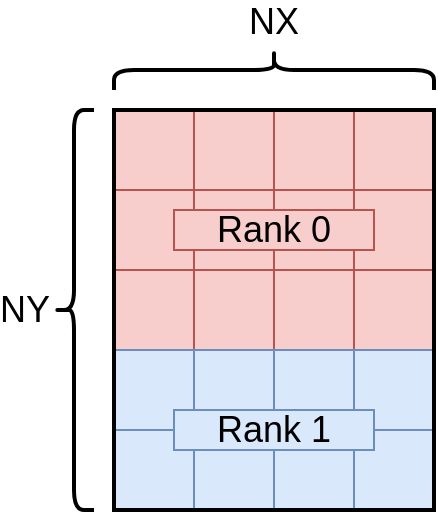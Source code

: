<mxfile version="13.9.9" type="device"><diagram id="SC5QkQNQE0-uw42d8-0r" name="Page-1"><mxGraphModel dx="786" dy="580" grid="1" gridSize="10" guides="1" tooltips="1" connect="1" arrows="1" fold="1" page="1" pageScale="1" pageWidth="827" pageHeight="1169" math="0" shadow="0"><root><mxCell id="0"/><mxCell id="1" parent="0"/><mxCell id="LrrRq35dXUqbt7ygqLyN-2" value="NY" style="shape=curlyBracket;whiteSpace=wrap;html=1;rounded=1;strokeWidth=2;rotation=0;fontSize=18;verticalAlign=middle;labelPosition=left;verticalLabelPosition=middle;align=right;" vertex="1" parent="1"><mxGeometry x="170" y="120" width="20" height="200" as="geometry"/></mxCell><mxCell id="LrrRq35dXUqbt7ygqLyN-4" value="NX" style="shape=curlyBracket;whiteSpace=wrap;html=1;rounded=1;strokeWidth=2;fontSize=18;align=center;rotation=0;verticalAlign=bottom;direction=south;labelPosition=center;verticalLabelPosition=top;" vertex="1" parent="1"><mxGeometry x="200" y="90" width="160" height="20" as="geometry"/></mxCell><mxCell id="LrrRq35dXUqbt7ygqLyN-6" value="" style="rounded=0;whiteSpace=wrap;html=1;strokeWidth=1;fontSize=18;align=center;fillColor=#f8cecc;strokeColor=#b85450;" vertex="1" parent="1"><mxGeometry x="200" y="120" width="40" height="40" as="geometry"/></mxCell><mxCell id="LrrRq35dXUqbt7ygqLyN-7" value="" style="rounded=0;whiteSpace=wrap;html=1;strokeWidth=1;fontSize=18;align=center;fillColor=#f8cecc;strokeColor=#b85450;" vertex="1" parent="1"><mxGeometry x="240" y="120" width="40" height="40" as="geometry"/></mxCell><mxCell id="LrrRq35dXUqbt7ygqLyN-8" value="" style="rounded=0;whiteSpace=wrap;html=1;strokeWidth=1;fontSize=18;align=center;fillColor=#f8cecc;strokeColor=#b85450;" vertex="1" parent="1"><mxGeometry x="280" y="120" width="40" height="40" as="geometry"/></mxCell><mxCell id="LrrRq35dXUqbt7ygqLyN-9" value="" style="rounded=0;whiteSpace=wrap;html=1;strokeWidth=1;fontSize=18;align=center;fillColor=#f8cecc;strokeColor=#b85450;" vertex="1" parent="1"><mxGeometry x="320" y="120" width="40" height="40" as="geometry"/></mxCell><mxCell id="LrrRq35dXUqbt7ygqLyN-10" value="" style="rounded=0;whiteSpace=wrap;html=1;strokeWidth=1;fontSize=18;align=center;fillColor=#f8cecc;strokeColor=#b85450;" vertex="1" parent="1"><mxGeometry x="200" y="160" width="40" height="40" as="geometry"/></mxCell><mxCell id="LrrRq35dXUqbt7ygqLyN-11" value="" style="rounded=0;whiteSpace=wrap;html=1;strokeWidth=1;fontSize=18;align=center;fillColor=#f8cecc;strokeColor=#b85450;" vertex="1" parent="1"><mxGeometry x="240" y="160" width="40" height="40" as="geometry"/></mxCell><mxCell id="LrrRq35dXUqbt7ygqLyN-12" value="" style="rounded=0;whiteSpace=wrap;html=1;strokeWidth=1;fontSize=18;align=center;fillColor=#f8cecc;strokeColor=#b85450;" vertex="1" parent="1"><mxGeometry x="280" y="160" width="40" height="40" as="geometry"/></mxCell><mxCell id="LrrRq35dXUqbt7ygqLyN-13" value="" style="rounded=0;whiteSpace=wrap;html=1;strokeWidth=1;fontSize=18;align=center;fillColor=#f8cecc;strokeColor=#b85450;" vertex="1" parent="1"><mxGeometry x="320" y="160" width="40" height="40" as="geometry"/></mxCell><mxCell id="LrrRq35dXUqbt7ygqLyN-14" value="" style="rounded=0;whiteSpace=wrap;html=1;strokeWidth=1;fontSize=18;align=center;fillColor=#f8cecc;strokeColor=#b85450;" vertex="1" parent="1"><mxGeometry x="200" y="200" width="40" height="40" as="geometry"/></mxCell><mxCell id="LrrRq35dXUqbt7ygqLyN-15" value="" style="rounded=0;whiteSpace=wrap;html=1;strokeWidth=1;fontSize=18;align=center;fillColor=#f8cecc;strokeColor=#b85450;" vertex="1" parent="1"><mxGeometry x="240" y="200" width="40" height="40" as="geometry"/></mxCell><mxCell id="LrrRq35dXUqbt7ygqLyN-16" value="" style="rounded=0;whiteSpace=wrap;html=1;strokeWidth=1;fontSize=18;align=center;fillColor=#f8cecc;strokeColor=#b85450;" vertex="1" parent="1"><mxGeometry x="280" y="200" width="40" height="40" as="geometry"/></mxCell><mxCell id="LrrRq35dXUqbt7ygqLyN-17" value="" style="rounded=0;whiteSpace=wrap;html=1;strokeWidth=1;fontSize=18;align=center;fillColor=#f8cecc;strokeColor=#b85450;" vertex="1" parent="1"><mxGeometry x="320" y="200" width="40" height="40" as="geometry"/></mxCell><mxCell id="LrrRq35dXUqbt7ygqLyN-18" value="" style="rounded=0;whiteSpace=wrap;html=1;strokeWidth=1;fontSize=18;align=center;fillColor=#dae8fc;strokeColor=#6c8ebf;" vertex="1" parent="1"><mxGeometry x="200" y="240" width="40" height="40" as="geometry"/></mxCell><mxCell id="LrrRq35dXUqbt7ygqLyN-19" value="" style="rounded=0;whiteSpace=wrap;html=1;strokeWidth=1;fontSize=18;align=center;fillColor=#dae8fc;strokeColor=#6c8ebf;" vertex="1" parent="1"><mxGeometry x="240" y="240" width="40" height="40" as="geometry"/></mxCell><mxCell id="LrrRq35dXUqbt7ygqLyN-20" value="" style="rounded=0;whiteSpace=wrap;html=1;strokeWidth=1;fontSize=18;align=center;fillColor=#dae8fc;strokeColor=#6c8ebf;" vertex="1" parent="1"><mxGeometry x="280" y="240" width="40" height="40" as="geometry"/></mxCell><mxCell id="LrrRq35dXUqbt7ygqLyN-21" value="" style="rounded=0;whiteSpace=wrap;html=1;strokeWidth=1;fontSize=18;align=center;fillColor=#dae8fc;strokeColor=#6c8ebf;" vertex="1" parent="1"><mxGeometry x="320" y="240" width="40" height="40" as="geometry"/></mxCell><mxCell id="LrrRq35dXUqbt7ygqLyN-22" value="" style="rounded=0;whiteSpace=wrap;html=1;strokeWidth=1;fontSize=18;align=center;fillColor=#dae8fc;strokeColor=#6c8ebf;" vertex="1" parent="1"><mxGeometry x="200" y="280" width="40" height="40" as="geometry"/></mxCell><mxCell id="LrrRq35dXUqbt7ygqLyN-23" value="" style="rounded=0;whiteSpace=wrap;html=1;strokeWidth=1;fontSize=18;align=center;fillColor=#dae8fc;strokeColor=#6c8ebf;" vertex="1" parent="1"><mxGeometry x="240" y="280" width="40" height="40" as="geometry"/></mxCell><mxCell id="LrrRq35dXUqbt7ygqLyN-24" value="" style="rounded=0;whiteSpace=wrap;html=1;strokeWidth=1;fontSize=18;align=center;fillColor=#dae8fc;strokeColor=#6c8ebf;" vertex="1" parent="1"><mxGeometry x="280" y="280" width="40" height="40" as="geometry"/></mxCell><mxCell id="LrrRq35dXUqbt7ygqLyN-25" value="" style="rounded=0;whiteSpace=wrap;html=1;strokeWidth=1;fontSize=18;align=center;fillColor=#dae8fc;strokeColor=#6c8ebf;" vertex="1" parent="1"><mxGeometry x="320" y="280" width="40" height="40" as="geometry"/></mxCell><mxCell id="LrrRq35dXUqbt7ygqLyN-1" value="" style="rounded=0;whiteSpace=wrap;html=1;strokeWidth=2;fillColor=none;" vertex="1" parent="1"><mxGeometry x="200" y="120" width="160" height="200" as="geometry"/></mxCell><mxCell id="LrrRq35dXUqbt7ygqLyN-31" value="Rank 0" style="text;html=1;strokeColor=#b85450;fillColor=#f8cecc;align=center;verticalAlign=middle;whiteSpace=wrap;rounded=0;fontSize=18;" vertex="1" parent="1"><mxGeometry x="230" y="170" width="100" height="20" as="geometry"/></mxCell><mxCell id="LrrRq35dXUqbt7ygqLyN-32" value="Rank 1" style="text;html=1;strokeColor=#6c8ebf;fillColor=#dae8fc;align=center;verticalAlign=middle;whiteSpace=wrap;rounded=0;fontSize=18;" vertex="1" parent="1"><mxGeometry x="230" y="270" width="100" height="20" as="geometry"/></mxCell></root></mxGraphModel></diagram></mxfile>
